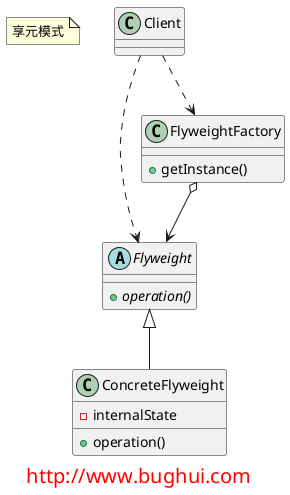 @startuml

note "享元模式" as name

abstract class Flyweight{
    + {abstract} operation()
}

class ConcreteFlyweight{
    - internalState
    + operation()
}

class FlyweightFactory{
    + getInstance()
}

FlyweightFactory o--> Flyweight
Flyweight <|-- ConcreteFlyweight

Client ..> FlyweightFactory
Client ..> Flyweight

footer
<font size="20" color="red">http://www.bughui.com</font>
endfooter

@enduml